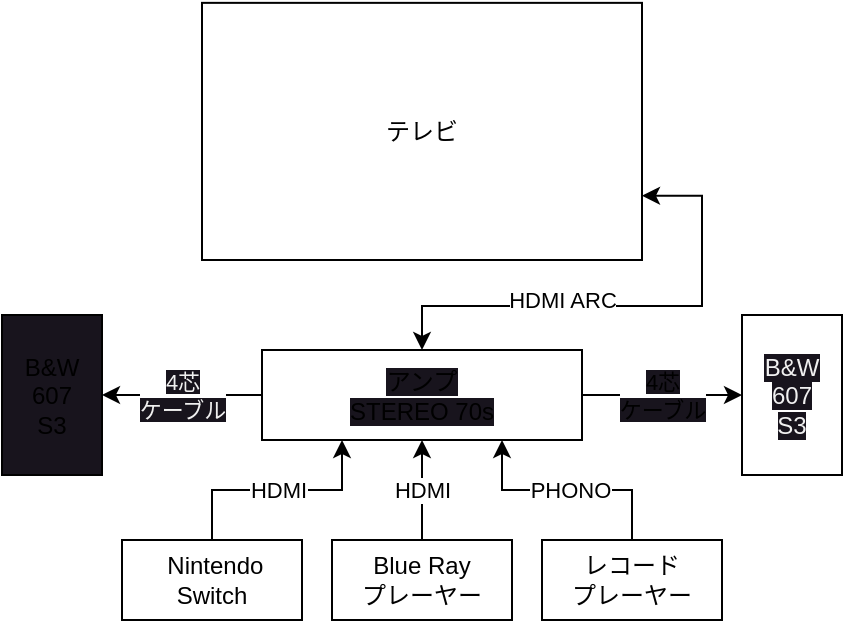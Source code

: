 <mxfile>
    <diagram id="s62jcdO0SU-BESQ982cr" name="ページ1">
        <mxGraphModel dx="812" dy="474" grid="1" gridSize="10" guides="1" tooltips="1" connect="1" arrows="1" fold="1" page="1" pageScale="1" pageWidth="827" pageHeight="1169" math="0" shadow="0">
            <root>
                <mxCell id="0"/>
                <mxCell id="1" parent="0"/>
                <mxCell id="11" style="edgeStyle=orthogonalEdgeStyle;html=1;exitX=1;exitY=0.75;exitDx=0;exitDy=0;endArrow=classic;endFill=1;startArrow=classic;startFill=1;entryX=0.5;entryY=0;entryDx=0;entryDy=0;rounded=0;" parent="1" source="2" target="4" edge="1">
                    <mxGeometry relative="1" as="geometry">
                        <Array as="points">
                            <mxPoint x="460" y="198"/>
                            <mxPoint x="460" y="253"/>
                            <mxPoint x="320" y="253"/>
                        </Array>
                    </mxGeometry>
                </mxCell>
                <mxCell id="12" value="HDMI ARC" style="edgeLabel;html=1;align=center;verticalAlign=middle;resizable=0;points=[];" parent="11" vertex="1" connectable="0">
                    <mxGeometry x="-0.141" y="-3" relative="1" as="geometry">
                        <mxPoint x="-49" as="offset"/>
                    </mxGeometry>
                </mxCell>
                <mxCell id="2" value="テレビ" style="whiteSpace=wrap;html=1;" parent="1" vertex="1">
                    <mxGeometry x="210" y="101.43" width="220" height="128.57" as="geometry"/>
                </mxCell>
                <mxCell id="14" value="&lt;span style=&quot;color: rgb(240, 240, 240); font-family: Helvetica; font-size: 11px; font-style: normal; font-variant-ligatures: normal; font-variant-caps: normal; font-weight: 400; letter-spacing: normal; orphans: 2; text-align: center; text-indent: 0px; text-transform: none; widows: 2; word-spacing: 0px; -webkit-text-stroke-width: 0px; text-decoration-thickness: initial; text-decoration-style: initial; text-decoration-color: initial; float: none; display: inline !important; background-color: rgb(24, 20, 29);&quot;&gt;4芯&lt;br&gt;ケーブル&lt;/span&gt;" style="edgeStyle=none;rounded=0;html=1;exitX=0;exitY=0.5;exitDx=0;exitDy=0;entryX=1;entryY=0.5;entryDx=0;entryDy=0;strokeWidth=1;startArrow=none;startFill=0;endArrow=classic;endFill=1;" parent="1" source="4" target="5" edge="1">
                    <mxGeometry relative="1" as="geometry"/>
                </mxCell>
                <mxCell id="4" value="&lt;span style=&quot;background-color: rgb(24, 20, 29);&quot;&gt;アンプ&lt;br&gt;STEREO 70s&lt;/span&gt;" style="whiteSpace=wrap;html=1;" parent="1" vertex="1">
                    <mxGeometry x="240" y="275" width="160" height="45" as="geometry"/>
                </mxCell>
                <mxCell id="5" value="B&amp;amp;W&lt;br&gt;607&lt;br&gt;S3" style="whiteSpace=wrap;html=1;fillColor=#18141D;" parent="1" vertex="1">
                    <mxGeometry x="110" y="257.5" width="50" height="80" as="geometry"/>
                </mxCell>
                <mxCell id="6" value="&lt;span style=&quot;background-color: rgb(24, 20, 29);&quot;&gt;&lt;span style=&quot;color: rgb(240, 240, 240); font-family: Helvetica; font-size: 12px; font-style: normal; font-variant-ligatures: normal; font-variant-caps: normal; font-weight: 400; letter-spacing: normal; orphans: 2; text-align: center; text-indent: 0px; text-transform: none; widows: 2; word-spacing: 0px; -webkit-text-stroke-width: 0px; text-decoration-thickness: initial; text-decoration-style: initial; text-decoration-color: initial; float: none; display: inline !important;&quot;&gt;B&amp;amp;W&lt;/span&gt;&lt;br style=&quot;border-color: rgb(0, 0, 0); color: rgb(240, 240, 240); font-family: Helvetica; font-size: 12px; font-style: normal; font-variant-ligatures: normal; font-variant-caps: normal; font-weight: 400; letter-spacing: normal; orphans: 2; text-align: center; text-indent: 0px; text-transform: none; widows: 2; word-spacing: 0px; -webkit-text-stroke-width: 0px; text-decoration-thickness: initial; text-decoration-style: initial; text-decoration-color: initial;&quot;&gt;&lt;span style=&quot;color: rgb(240, 240, 240); font-family: Helvetica; font-size: 12px; font-style: normal; font-variant-ligatures: normal; font-variant-caps: normal; font-weight: 400; letter-spacing: normal; orphans: 2; text-align: center; text-indent: 0px; text-transform: none; widows: 2; word-spacing: 0px; -webkit-text-stroke-width: 0px; text-decoration-thickness: initial; text-decoration-style: initial; text-decoration-color: initial; float: none; display: inline !important;&quot;&gt;607&lt;/span&gt;&lt;br style=&quot;border-color: rgb(0, 0, 0); color: rgb(240, 240, 240); font-family: Helvetica; font-size: 12px; font-style: normal; font-variant-ligatures: normal; font-variant-caps: normal; font-weight: 400; letter-spacing: normal; orphans: 2; text-align: center; text-indent: 0px; text-transform: none; widows: 2; word-spacing: 0px; -webkit-text-stroke-width: 0px; text-decoration-thickness: initial; text-decoration-style: initial; text-decoration-color: initial;&quot;&gt;&lt;span style=&quot;color: rgb(240, 240, 240); font-family: Helvetica; font-size: 12px; font-style: normal; font-variant-ligatures: normal; font-variant-caps: normal; font-weight: 400; letter-spacing: normal; orphans: 2; text-align: center; text-indent: 0px; text-transform: none; widows: 2; word-spacing: 0px; -webkit-text-stroke-width: 0px; text-decoration-thickness: initial; text-decoration-style: initial; text-decoration-color: initial; float: none; display: inline !important;&quot;&gt;S3&lt;/span&gt;&lt;/span&gt;" style="whiteSpace=wrap;html=1;" parent="1" vertex="1">
                    <mxGeometry x="480" y="257.5" width="50" height="80" as="geometry"/>
                </mxCell>
                <mxCell id="19" value="HDMI" style="edgeStyle=orthogonalEdgeStyle;rounded=0;html=1;exitX=0.5;exitY=0;exitDx=0;exitDy=0;entryX=0.25;entryY=1;entryDx=0;entryDy=0;strokeWidth=1;startArrow=none;startFill=0;endArrow=classic;endFill=1;" parent="1" source="7" target="4" edge="1">
                    <mxGeometry relative="1" as="geometry"/>
                </mxCell>
                <mxCell id="7" value="&amp;nbsp;Nintendo&lt;br&gt;Switch" style="whiteSpace=wrap;html=1;" parent="1" vertex="1">
                    <mxGeometry x="170" y="370" width="90" height="40" as="geometry"/>
                </mxCell>
                <mxCell id="22" value="HDMI" style="edgeStyle=none;rounded=0;html=1;exitX=0.5;exitY=0;exitDx=0;exitDy=0;entryX=0.5;entryY=1;entryDx=0;entryDy=0;strokeWidth=1;startArrow=none;startFill=0;endArrow=classic;endFill=1;" parent="1" source="8" target="4" edge="1">
                    <mxGeometry relative="1" as="geometry"/>
                </mxCell>
                <mxCell id="8" value="Blue Ray&lt;br&gt;プレーヤー" style="whiteSpace=wrap;html=1;" parent="1" vertex="1">
                    <mxGeometry x="275" y="370" width="90" height="40" as="geometry"/>
                </mxCell>
                <mxCell id="21" style="edgeStyle=orthogonalEdgeStyle;rounded=0;html=1;exitX=0.5;exitY=0;exitDx=0;exitDy=0;entryX=0.75;entryY=1;entryDx=0;entryDy=0;strokeWidth=1;startArrow=none;startFill=0;endArrow=classic;endFill=1;" parent="1" source="9" target="4" edge="1">
                    <mxGeometry relative="1" as="geometry"/>
                </mxCell>
                <mxCell id="23" value="PHONO" style="edgeLabel;html=1;align=center;verticalAlign=middle;resizable=0;points=[];" parent="21" vertex="1" connectable="0">
                    <mxGeometry x="-0.214" relative="1" as="geometry">
                        <mxPoint x="-11" as="offset"/>
                    </mxGeometry>
                </mxCell>
                <mxCell id="9" value="レコード&lt;br&gt;プレーヤー" style="whiteSpace=wrap;html=1;" parent="1" vertex="1">
                    <mxGeometry x="380" y="370" width="90" height="40" as="geometry"/>
                </mxCell>
                <mxCell id="16" value="&lt;span style=&quot;background-color: rgb(24, 20, 29);&quot;&gt;4芯&lt;br&gt;ケーブル&lt;/span&gt;" style="edgeStyle=none;rounded=0;html=1;entryX=0;entryY=0.5;entryDx=0;entryDy=0;strokeWidth=1;startArrow=none;startFill=0;endArrow=classic;endFill=1;exitX=1;exitY=0.5;exitDx=0;exitDy=0;" parent="1" source="4" target="6" edge="1">
                    <mxGeometry relative="1" as="geometry">
                        <mxPoint x="380" y="298" as="sourcePoint"/>
                        <mxPoint x="190" y="307.5" as="targetPoint"/>
                        <mxPoint as="offset"/>
                    </mxGeometry>
                </mxCell>
            </root>
        </mxGraphModel>
    </diagram>
</mxfile>